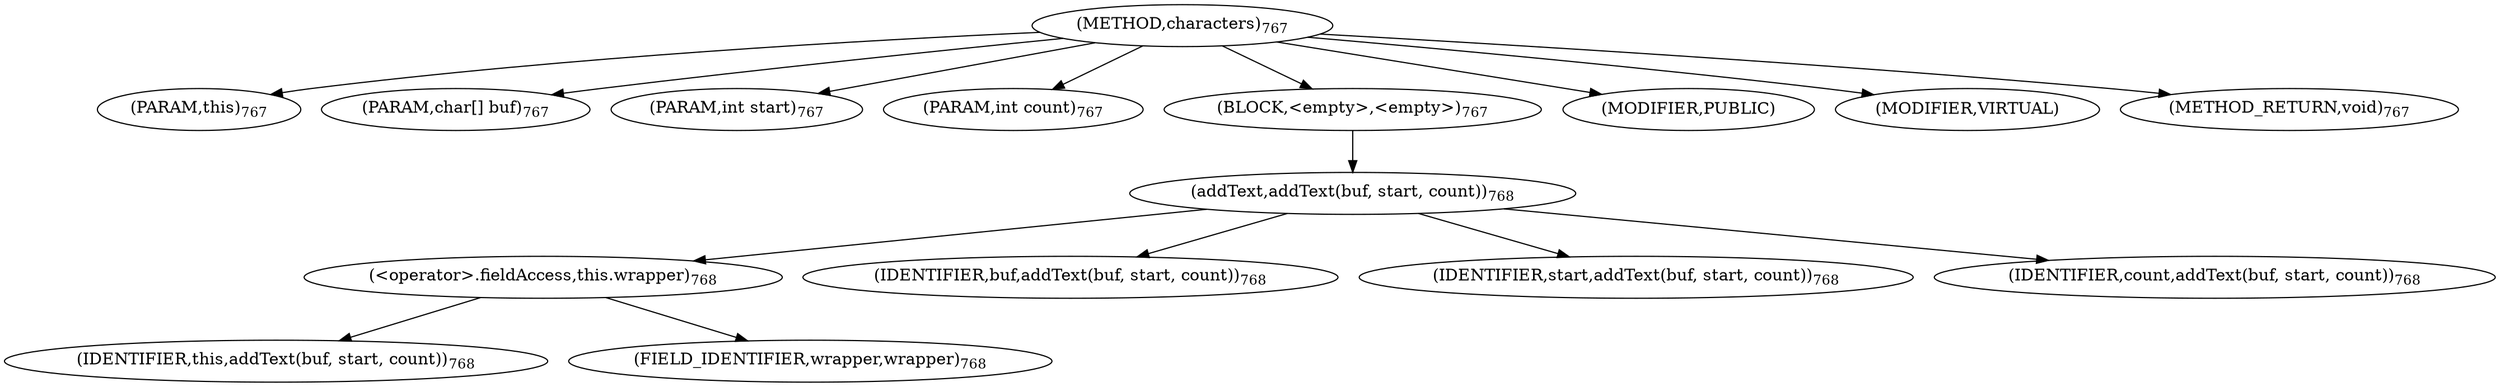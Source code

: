 digraph "characters" {  
"1620" [label = <(METHOD,characters)<SUB>767</SUB>> ]
"1621" [label = <(PARAM,this)<SUB>767</SUB>> ]
"1622" [label = <(PARAM,char[] buf)<SUB>767</SUB>> ]
"1623" [label = <(PARAM,int start)<SUB>767</SUB>> ]
"1624" [label = <(PARAM,int count)<SUB>767</SUB>> ]
"1625" [label = <(BLOCK,&lt;empty&gt;,&lt;empty&gt;)<SUB>767</SUB>> ]
"1626" [label = <(addText,addText(buf, start, count))<SUB>768</SUB>> ]
"1627" [label = <(&lt;operator&gt;.fieldAccess,this.wrapper)<SUB>768</SUB>> ]
"1628" [label = <(IDENTIFIER,this,addText(buf, start, count))<SUB>768</SUB>> ]
"1629" [label = <(FIELD_IDENTIFIER,wrapper,wrapper)<SUB>768</SUB>> ]
"1630" [label = <(IDENTIFIER,buf,addText(buf, start, count))<SUB>768</SUB>> ]
"1631" [label = <(IDENTIFIER,start,addText(buf, start, count))<SUB>768</SUB>> ]
"1632" [label = <(IDENTIFIER,count,addText(buf, start, count))<SUB>768</SUB>> ]
"1633" [label = <(MODIFIER,PUBLIC)> ]
"1634" [label = <(MODIFIER,VIRTUAL)> ]
"1635" [label = <(METHOD_RETURN,void)<SUB>767</SUB>> ]
  "1620" -> "1621" 
  "1620" -> "1622" 
  "1620" -> "1623" 
  "1620" -> "1624" 
  "1620" -> "1625" 
  "1620" -> "1633" 
  "1620" -> "1634" 
  "1620" -> "1635" 
  "1625" -> "1626" 
  "1626" -> "1627" 
  "1626" -> "1630" 
  "1626" -> "1631" 
  "1626" -> "1632" 
  "1627" -> "1628" 
  "1627" -> "1629" 
}
